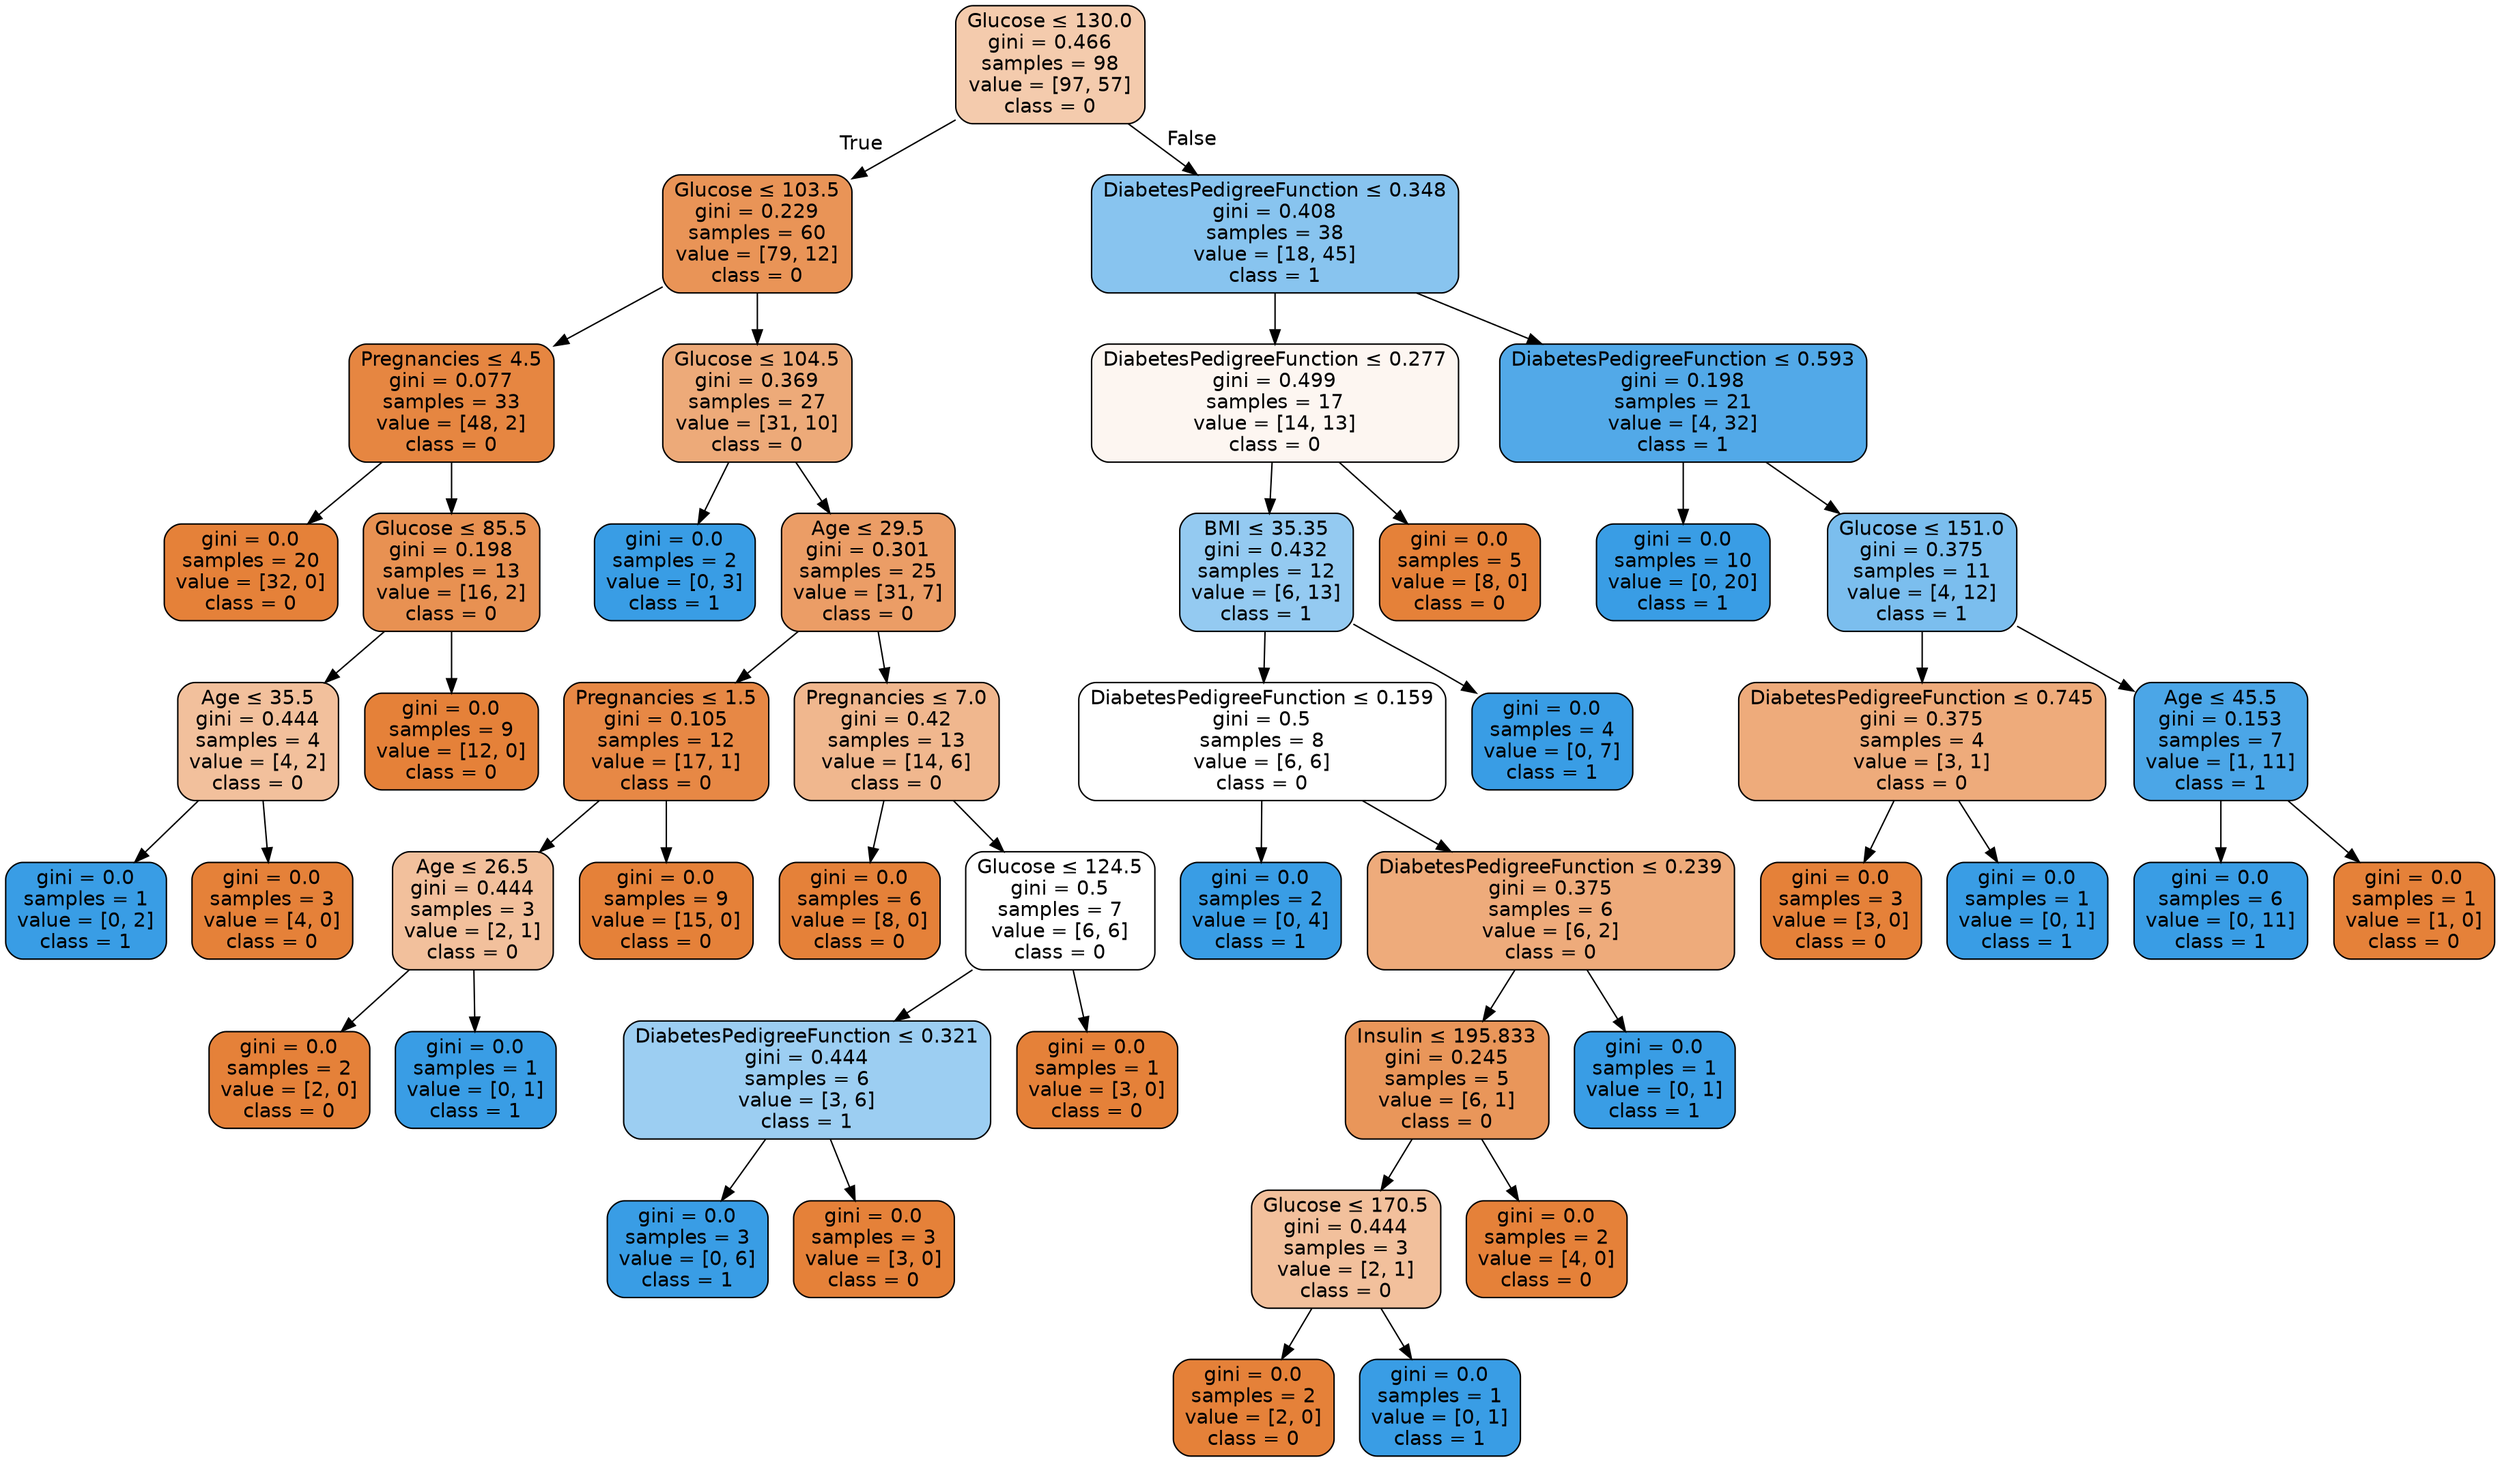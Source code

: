 digraph Tree {
node [shape=box, style="filled, rounded", color="black", fontname="helvetica"] ;
edge [fontname="helvetica"] ;
0 [label=<Glucose &le; 130.0<br/>gini = 0.466<br/>samples = 98<br/>value = [97, 57]<br/>class = 0>, fillcolor="#f4cbad"] ;
1 [label=<Glucose &le; 103.5<br/>gini = 0.229<br/>samples = 60<br/>value = [79, 12]<br/>class = 0>, fillcolor="#e99457"] ;
0 -> 1 [labeldistance=2.5, labelangle=45, headlabel="True"] ;
2 [label=<Pregnancies &le; 4.5<br/>gini = 0.077<br/>samples = 33<br/>value = [48, 2]<br/>class = 0>, fillcolor="#e68641"] ;
1 -> 2 ;
3 [label=<gini = 0.0<br/>samples = 20<br/>value = [32, 0]<br/>class = 0>, fillcolor="#e58139"] ;
2 -> 3 ;
4 [label=<Glucose &le; 85.5<br/>gini = 0.198<br/>samples = 13<br/>value = [16, 2]<br/>class = 0>, fillcolor="#e89152"] ;
2 -> 4 ;
5 [label=<Age &le; 35.5<br/>gini = 0.444<br/>samples = 4<br/>value = [4, 2]<br/>class = 0>, fillcolor="#f2c09c"] ;
4 -> 5 ;
6 [label=<gini = 0.0<br/>samples = 1<br/>value = [0, 2]<br/>class = 1>, fillcolor="#399de5"] ;
5 -> 6 ;
7 [label=<gini = 0.0<br/>samples = 3<br/>value = [4, 0]<br/>class = 0>, fillcolor="#e58139"] ;
5 -> 7 ;
8 [label=<gini = 0.0<br/>samples = 9<br/>value = [12, 0]<br/>class = 0>, fillcolor="#e58139"] ;
4 -> 8 ;
9 [label=<Glucose &le; 104.5<br/>gini = 0.369<br/>samples = 27<br/>value = [31, 10]<br/>class = 0>, fillcolor="#edaa79"] ;
1 -> 9 ;
10 [label=<gini = 0.0<br/>samples = 2<br/>value = [0, 3]<br/>class = 1>, fillcolor="#399de5"] ;
9 -> 10 ;
11 [label=<Age &le; 29.5<br/>gini = 0.301<br/>samples = 25<br/>value = [31, 7]<br/>class = 0>, fillcolor="#eb9d66"] ;
9 -> 11 ;
12 [label=<Pregnancies &le; 1.5<br/>gini = 0.105<br/>samples = 12<br/>value = [17, 1]<br/>class = 0>, fillcolor="#e78845"] ;
11 -> 12 ;
13 [label=<Age &le; 26.5<br/>gini = 0.444<br/>samples = 3<br/>value = [2, 1]<br/>class = 0>, fillcolor="#f2c09c"] ;
12 -> 13 ;
14 [label=<gini = 0.0<br/>samples = 2<br/>value = [2, 0]<br/>class = 0>, fillcolor="#e58139"] ;
13 -> 14 ;
15 [label=<gini = 0.0<br/>samples = 1<br/>value = [0, 1]<br/>class = 1>, fillcolor="#399de5"] ;
13 -> 15 ;
16 [label=<gini = 0.0<br/>samples = 9<br/>value = [15, 0]<br/>class = 0>, fillcolor="#e58139"] ;
12 -> 16 ;
17 [label=<Pregnancies &le; 7.0<br/>gini = 0.42<br/>samples = 13<br/>value = [14, 6]<br/>class = 0>, fillcolor="#f0b78e"] ;
11 -> 17 ;
18 [label=<gini = 0.0<br/>samples = 6<br/>value = [8, 0]<br/>class = 0>, fillcolor="#e58139"] ;
17 -> 18 ;
19 [label=<Glucose &le; 124.5<br/>gini = 0.5<br/>samples = 7<br/>value = [6, 6]<br/>class = 0>, fillcolor="#ffffff"] ;
17 -> 19 ;
20 [label=<DiabetesPedigreeFunction &le; 0.321<br/>gini = 0.444<br/>samples = 6<br/>value = [3, 6]<br/>class = 1>, fillcolor="#9ccef2"] ;
19 -> 20 ;
21 [label=<gini = 0.0<br/>samples = 3<br/>value = [0, 6]<br/>class = 1>, fillcolor="#399de5"] ;
20 -> 21 ;
22 [label=<gini = 0.0<br/>samples = 3<br/>value = [3, 0]<br/>class = 0>, fillcolor="#e58139"] ;
20 -> 22 ;
23 [label=<gini = 0.0<br/>samples = 1<br/>value = [3, 0]<br/>class = 0>, fillcolor="#e58139"] ;
19 -> 23 ;
24 [label=<DiabetesPedigreeFunction &le; 0.348<br/>gini = 0.408<br/>samples = 38<br/>value = [18, 45]<br/>class = 1>, fillcolor="#88c4ef"] ;
0 -> 24 [labeldistance=2.5, labelangle=-45, headlabel="False"] ;
25 [label=<DiabetesPedigreeFunction &le; 0.277<br/>gini = 0.499<br/>samples = 17<br/>value = [14, 13]<br/>class = 0>, fillcolor="#fdf6f1"] ;
24 -> 25 ;
26 [label=<BMI &le; 35.35<br/>gini = 0.432<br/>samples = 12<br/>value = [6, 13]<br/>class = 1>, fillcolor="#94caf1"] ;
25 -> 26 ;
27 [label=<DiabetesPedigreeFunction &le; 0.159<br/>gini = 0.5<br/>samples = 8<br/>value = [6, 6]<br/>class = 0>, fillcolor="#ffffff"] ;
26 -> 27 ;
28 [label=<gini = 0.0<br/>samples = 2<br/>value = [0, 4]<br/>class = 1>, fillcolor="#399de5"] ;
27 -> 28 ;
29 [label=<DiabetesPedigreeFunction &le; 0.239<br/>gini = 0.375<br/>samples = 6<br/>value = [6, 2]<br/>class = 0>, fillcolor="#eeab7b"] ;
27 -> 29 ;
30 [label=<Insulin &le; 195.833<br/>gini = 0.245<br/>samples = 5<br/>value = [6, 1]<br/>class = 0>, fillcolor="#e9965a"] ;
29 -> 30 ;
31 [label=<Glucose &le; 170.5<br/>gini = 0.444<br/>samples = 3<br/>value = [2, 1]<br/>class = 0>, fillcolor="#f2c09c"] ;
30 -> 31 ;
32 [label=<gini = 0.0<br/>samples = 2<br/>value = [2, 0]<br/>class = 0>, fillcolor="#e58139"] ;
31 -> 32 ;
33 [label=<gini = 0.0<br/>samples = 1<br/>value = [0, 1]<br/>class = 1>, fillcolor="#399de5"] ;
31 -> 33 ;
34 [label=<gini = 0.0<br/>samples = 2<br/>value = [4, 0]<br/>class = 0>, fillcolor="#e58139"] ;
30 -> 34 ;
35 [label=<gini = 0.0<br/>samples = 1<br/>value = [0, 1]<br/>class = 1>, fillcolor="#399de5"] ;
29 -> 35 ;
36 [label=<gini = 0.0<br/>samples = 4<br/>value = [0, 7]<br/>class = 1>, fillcolor="#399de5"] ;
26 -> 36 ;
37 [label=<gini = 0.0<br/>samples = 5<br/>value = [8, 0]<br/>class = 0>, fillcolor="#e58139"] ;
25 -> 37 ;
38 [label=<DiabetesPedigreeFunction &le; 0.593<br/>gini = 0.198<br/>samples = 21<br/>value = [4, 32]<br/>class = 1>, fillcolor="#52a9e8"] ;
24 -> 38 ;
39 [label=<gini = 0.0<br/>samples = 10<br/>value = [0, 20]<br/>class = 1>, fillcolor="#399de5"] ;
38 -> 39 ;
40 [label=<Glucose &le; 151.0<br/>gini = 0.375<br/>samples = 11<br/>value = [4, 12]<br/>class = 1>, fillcolor="#7bbeee"] ;
38 -> 40 ;
41 [label=<DiabetesPedigreeFunction &le; 0.745<br/>gini = 0.375<br/>samples = 4<br/>value = [3, 1]<br/>class = 0>, fillcolor="#eeab7b"] ;
40 -> 41 ;
42 [label=<gini = 0.0<br/>samples = 3<br/>value = [3, 0]<br/>class = 0>, fillcolor="#e58139"] ;
41 -> 42 ;
43 [label=<gini = 0.0<br/>samples = 1<br/>value = [0, 1]<br/>class = 1>, fillcolor="#399de5"] ;
41 -> 43 ;
44 [label=<Age &le; 45.5<br/>gini = 0.153<br/>samples = 7<br/>value = [1, 11]<br/>class = 1>, fillcolor="#4ba6e7"] ;
40 -> 44 ;
45 [label=<gini = 0.0<br/>samples = 6<br/>value = [0, 11]<br/>class = 1>, fillcolor="#399de5"] ;
44 -> 45 ;
46 [label=<gini = 0.0<br/>samples = 1<br/>value = [1, 0]<br/>class = 0>, fillcolor="#e58139"] ;
44 -> 46 ;
}